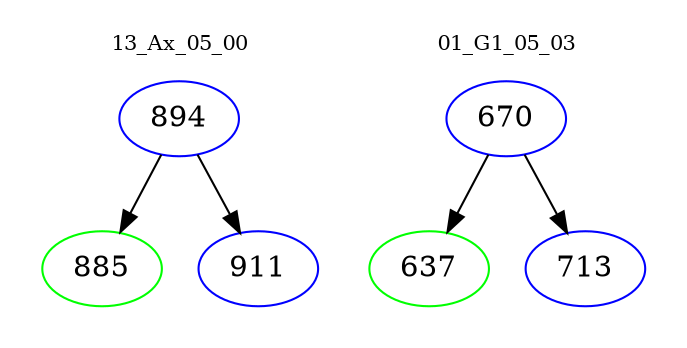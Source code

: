 digraph{
subgraph cluster_0 {
color = white
label = "13_Ax_05_00";
fontsize=10;
T0_894 [label="894", color="blue"]
T0_894 -> T0_885 [color="black"]
T0_885 [label="885", color="green"]
T0_894 -> T0_911 [color="black"]
T0_911 [label="911", color="blue"]
}
subgraph cluster_1 {
color = white
label = "01_G1_05_03";
fontsize=10;
T1_670 [label="670", color="blue"]
T1_670 -> T1_637 [color="black"]
T1_637 [label="637", color="green"]
T1_670 -> T1_713 [color="black"]
T1_713 [label="713", color="blue"]
}
}

